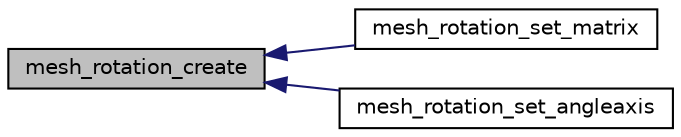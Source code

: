 digraph "mesh_rotation_create"
{
  edge [fontname="Helvetica",fontsize="10",labelfontname="Helvetica",labelfontsize="10"];
  node [fontname="Helvetica",fontsize="10",shape=record];
  rankdir="LR";
  Node1 [label="mesh_rotation_create",height=0.2,width=0.4,color="black", fillcolor="grey75", style="filled", fontcolor="black"];
  Node1 -> Node2 [dir="back",color="midnightblue",fontsize="10",style="solid",fontname="Helvetica"];
  Node2 [label="mesh_rotation_set_matrix",height=0.2,width=0.4,color="black", fillcolor="white", style="filled",URL="$meshlib_8h.html#a16c629a7d44254469d9a268913dd8bf6",tooltip="Sets rotation from a matrix. "];
  Node1 -> Node3 [dir="back",color="midnightblue",fontsize="10",style="solid",fontname="Helvetica"];
  Node3 [label="mesh_rotation_set_angleaxis",height=0.2,width=0.4,color="black", fillcolor="white", style="filled",URL="$meshlib_8h.html#ad77915392ebb41eb7aaebce626a896e5",tooltip="Sets rotation from angle axis. "];
}
